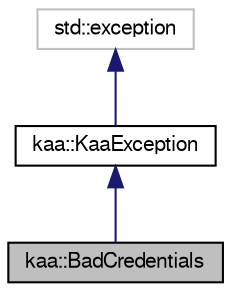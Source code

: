 digraph "kaa::BadCredentials"
{
  bgcolor="transparent";
  edge [fontname="FreeSans",fontsize="10",labelfontname="FreeSans",labelfontsize="10"];
  node [fontname="FreeSans",fontsize="10",shape=record];
  Node1 [label="kaa::BadCredentials",height=0.2,width=0.4,color="black", fillcolor="grey75", style="filled" fontcolor="black"];
  Node2 -> Node1 [dir="back",color="midnightblue",fontsize="10",style="solid",fontname="FreeSans"];
  Node2 [label="kaa::KaaException",height=0.2,width=0.4,color="black",URL="$classkaa_1_1KaaException.html"];
  Node3 -> Node2 [dir="back",color="midnightblue",fontsize="10",style="solid",fontname="FreeSans"];
  Node3 [label="std::exception",height=0.2,width=0.4,color="grey75",tooltip="STL class. "];
}
